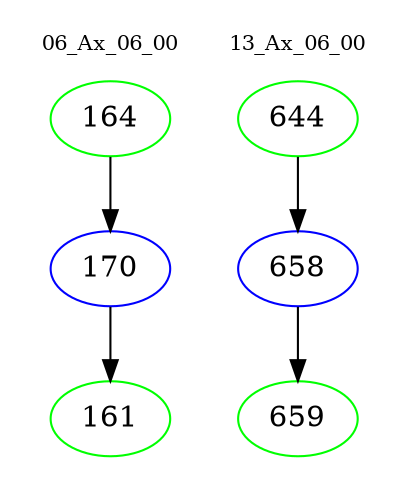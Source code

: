 digraph{
subgraph cluster_0 {
color = white
label = "06_Ax_06_00";
fontsize=10;
T0_164 [label="164", color="green"]
T0_164 -> T0_170 [color="black"]
T0_170 [label="170", color="blue"]
T0_170 -> T0_161 [color="black"]
T0_161 [label="161", color="green"]
}
subgraph cluster_1 {
color = white
label = "13_Ax_06_00";
fontsize=10;
T1_644 [label="644", color="green"]
T1_644 -> T1_658 [color="black"]
T1_658 [label="658", color="blue"]
T1_658 -> T1_659 [color="black"]
T1_659 [label="659", color="green"]
}
}
